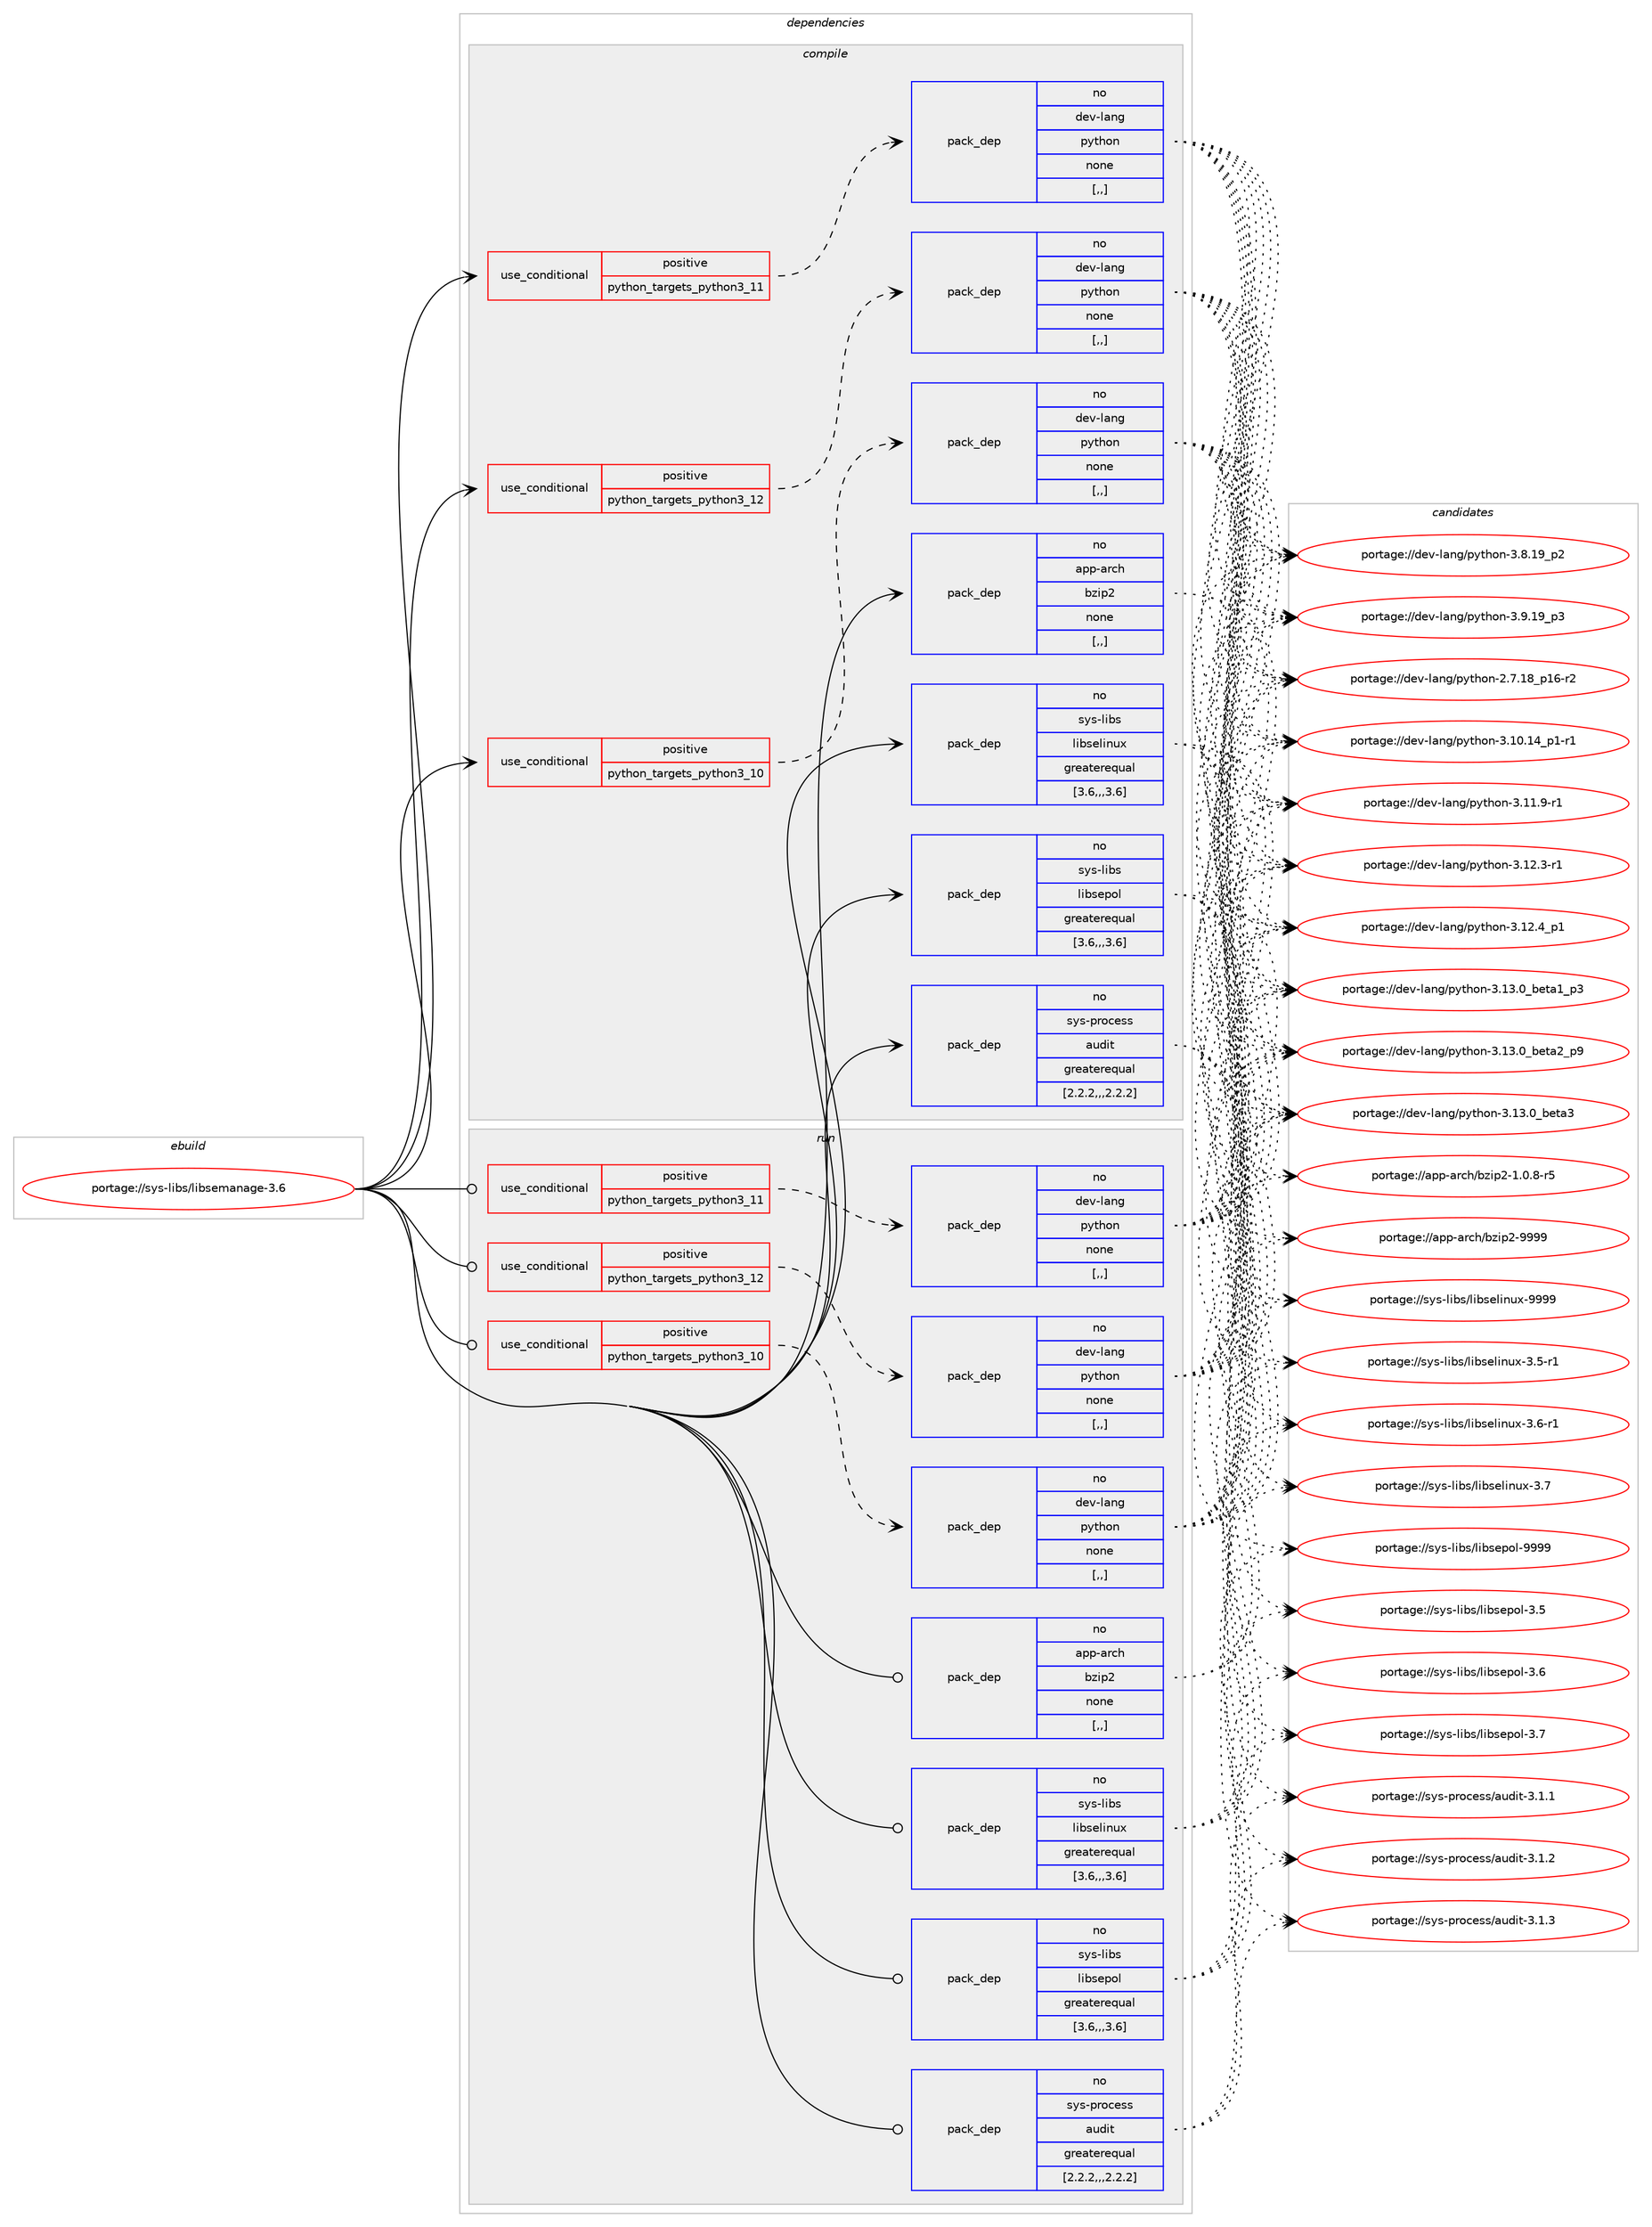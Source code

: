 digraph prolog {

# *************
# Graph options
# *************

newrank=true;
concentrate=true;
compound=true;
graph [rankdir=LR,fontname=Helvetica,fontsize=10,ranksep=1.5];#, ranksep=2.5, nodesep=0.2];
edge  [arrowhead=vee];
node  [fontname=Helvetica,fontsize=10];

# **********
# The ebuild
# **********

subgraph cluster_leftcol {
color=gray;
rank=same;
label=<<i>ebuild</i>>;
id [label="portage://sys-libs/libsemanage-3.6", color=red, width=4, href="../sys-libs/libsemanage-3.6.svg"];
}

# ****************
# The dependencies
# ****************

subgraph cluster_midcol {
color=gray;
label=<<i>dependencies</i>>;
subgraph cluster_compile {
fillcolor="#eeeeee";
style=filled;
label=<<i>compile</i>>;
subgraph cond114994 {
dependency431525 [label=<<TABLE BORDER="0" CELLBORDER="1" CELLSPACING="0" CELLPADDING="4"><TR><TD ROWSPAN="3" CELLPADDING="10">use_conditional</TD></TR><TR><TD>positive</TD></TR><TR><TD>python_targets_python3_10</TD></TR></TABLE>>, shape=none, color=red];
subgraph pack313606 {
dependency431526 [label=<<TABLE BORDER="0" CELLBORDER="1" CELLSPACING="0" CELLPADDING="4" WIDTH="220"><TR><TD ROWSPAN="6" CELLPADDING="30">pack_dep</TD></TR><TR><TD WIDTH="110">no</TD></TR><TR><TD>dev-lang</TD></TR><TR><TD>python</TD></TR><TR><TD>none</TD></TR><TR><TD>[,,]</TD></TR></TABLE>>, shape=none, color=blue];
}
dependency431525:e -> dependency431526:w [weight=20,style="dashed",arrowhead="vee"];
}
id:e -> dependency431525:w [weight=20,style="solid",arrowhead="vee"];
subgraph cond114995 {
dependency431527 [label=<<TABLE BORDER="0" CELLBORDER="1" CELLSPACING="0" CELLPADDING="4"><TR><TD ROWSPAN="3" CELLPADDING="10">use_conditional</TD></TR><TR><TD>positive</TD></TR><TR><TD>python_targets_python3_11</TD></TR></TABLE>>, shape=none, color=red];
subgraph pack313607 {
dependency431528 [label=<<TABLE BORDER="0" CELLBORDER="1" CELLSPACING="0" CELLPADDING="4" WIDTH="220"><TR><TD ROWSPAN="6" CELLPADDING="30">pack_dep</TD></TR><TR><TD WIDTH="110">no</TD></TR><TR><TD>dev-lang</TD></TR><TR><TD>python</TD></TR><TR><TD>none</TD></TR><TR><TD>[,,]</TD></TR></TABLE>>, shape=none, color=blue];
}
dependency431527:e -> dependency431528:w [weight=20,style="dashed",arrowhead="vee"];
}
id:e -> dependency431527:w [weight=20,style="solid",arrowhead="vee"];
subgraph cond114996 {
dependency431529 [label=<<TABLE BORDER="0" CELLBORDER="1" CELLSPACING="0" CELLPADDING="4"><TR><TD ROWSPAN="3" CELLPADDING="10">use_conditional</TD></TR><TR><TD>positive</TD></TR><TR><TD>python_targets_python3_12</TD></TR></TABLE>>, shape=none, color=red];
subgraph pack313608 {
dependency431530 [label=<<TABLE BORDER="0" CELLBORDER="1" CELLSPACING="0" CELLPADDING="4" WIDTH="220"><TR><TD ROWSPAN="6" CELLPADDING="30">pack_dep</TD></TR><TR><TD WIDTH="110">no</TD></TR><TR><TD>dev-lang</TD></TR><TR><TD>python</TD></TR><TR><TD>none</TD></TR><TR><TD>[,,]</TD></TR></TABLE>>, shape=none, color=blue];
}
dependency431529:e -> dependency431530:w [weight=20,style="dashed",arrowhead="vee"];
}
id:e -> dependency431529:w [weight=20,style="solid",arrowhead="vee"];
subgraph pack313609 {
dependency431531 [label=<<TABLE BORDER="0" CELLBORDER="1" CELLSPACING="0" CELLPADDING="4" WIDTH="220"><TR><TD ROWSPAN="6" CELLPADDING="30">pack_dep</TD></TR><TR><TD WIDTH="110">no</TD></TR><TR><TD>app-arch</TD></TR><TR><TD>bzip2</TD></TR><TR><TD>none</TD></TR><TR><TD>[,,]</TD></TR></TABLE>>, shape=none, color=blue];
}
id:e -> dependency431531:w [weight=20,style="solid",arrowhead="vee"];
subgraph pack313610 {
dependency431532 [label=<<TABLE BORDER="0" CELLBORDER="1" CELLSPACING="0" CELLPADDING="4" WIDTH="220"><TR><TD ROWSPAN="6" CELLPADDING="30">pack_dep</TD></TR><TR><TD WIDTH="110">no</TD></TR><TR><TD>sys-libs</TD></TR><TR><TD>libselinux</TD></TR><TR><TD>greaterequal</TD></TR><TR><TD>[3.6,,,3.6]</TD></TR></TABLE>>, shape=none, color=blue];
}
id:e -> dependency431532:w [weight=20,style="solid",arrowhead="vee"];
subgraph pack313611 {
dependency431533 [label=<<TABLE BORDER="0" CELLBORDER="1" CELLSPACING="0" CELLPADDING="4" WIDTH="220"><TR><TD ROWSPAN="6" CELLPADDING="30">pack_dep</TD></TR><TR><TD WIDTH="110">no</TD></TR><TR><TD>sys-libs</TD></TR><TR><TD>libsepol</TD></TR><TR><TD>greaterequal</TD></TR><TR><TD>[3.6,,,3.6]</TD></TR></TABLE>>, shape=none, color=blue];
}
id:e -> dependency431533:w [weight=20,style="solid",arrowhead="vee"];
subgraph pack313612 {
dependency431534 [label=<<TABLE BORDER="0" CELLBORDER="1" CELLSPACING="0" CELLPADDING="4" WIDTH="220"><TR><TD ROWSPAN="6" CELLPADDING="30">pack_dep</TD></TR><TR><TD WIDTH="110">no</TD></TR><TR><TD>sys-process</TD></TR><TR><TD>audit</TD></TR><TR><TD>greaterequal</TD></TR><TR><TD>[2.2.2,,,2.2.2]</TD></TR></TABLE>>, shape=none, color=blue];
}
id:e -> dependency431534:w [weight=20,style="solid",arrowhead="vee"];
}
subgraph cluster_compileandrun {
fillcolor="#eeeeee";
style=filled;
label=<<i>compile and run</i>>;
}
subgraph cluster_run {
fillcolor="#eeeeee";
style=filled;
label=<<i>run</i>>;
subgraph cond114997 {
dependency431535 [label=<<TABLE BORDER="0" CELLBORDER="1" CELLSPACING="0" CELLPADDING="4"><TR><TD ROWSPAN="3" CELLPADDING="10">use_conditional</TD></TR><TR><TD>positive</TD></TR><TR><TD>python_targets_python3_10</TD></TR></TABLE>>, shape=none, color=red];
subgraph pack313613 {
dependency431536 [label=<<TABLE BORDER="0" CELLBORDER="1" CELLSPACING="0" CELLPADDING="4" WIDTH="220"><TR><TD ROWSPAN="6" CELLPADDING="30">pack_dep</TD></TR><TR><TD WIDTH="110">no</TD></TR><TR><TD>dev-lang</TD></TR><TR><TD>python</TD></TR><TR><TD>none</TD></TR><TR><TD>[,,]</TD></TR></TABLE>>, shape=none, color=blue];
}
dependency431535:e -> dependency431536:w [weight=20,style="dashed",arrowhead="vee"];
}
id:e -> dependency431535:w [weight=20,style="solid",arrowhead="odot"];
subgraph cond114998 {
dependency431537 [label=<<TABLE BORDER="0" CELLBORDER="1" CELLSPACING="0" CELLPADDING="4"><TR><TD ROWSPAN="3" CELLPADDING="10">use_conditional</TD></TR><TR><TD>positive</TD></TR><TR><TD>python_targets_python3_11</TD></TR></TABLE>>, shape=none, color=red];
subgraph pack313614 {
dependency431538 [label=<<TABLE BORDER="0" CELLBORDER="1" CELLSPACING="0" CELLPADDING="4" WIDTH="220"><TR><TD ROWSPAN="6" CELLPADDING="30">pack_dep</TD></TR><TR><TD WIDTH="110">no</TD></TR><TR><TD>dev-lang</TD></TR><TR><TD>python</TD></TR><TR><TD>none</TD></TR><TR><TD>[,,]</TD></TR></TABLE>>, shape=none, color=blue];
}
dependency431537:e -> dependency431538:w [weight=20,style="dashed",arrowhead="vee"];
}
id:e -> dependency431537:w [weight=20,style="solid",arrowhead="odot"];
subgraph cond114999 {
dependency431539 [label=<<TABLE BORDER="0" CELLBORDER="1" CELLSPACING="0" CELLPADDING="4"><TR><TD ROWSPAN="3" CELLPADDING="10">use_conditional</TD></TR><TR><TD>positive</TD></TR><TR><TD>python_targets_python3_12</TD></TR></TABLE>>, shape=none, color=red];
subgraph pack313615 {
dependency431540 [label=<<TABLE BORDER="0" CELLBORDER="1" CELLSPACING="0" CELLPADDING="4" WIDTH="220"><TR><TD ROWSPAN="6" CELLPADDING="30">pack_dep</TD></TR><TR><TD WIDTH="110">no</TD></TR><TR><TD>dev-lang</TD></TR><TR><TD>python</TD></TR><TR><TD>none</TD></TR><TR><TD>[,,]</TD></TR></TABLE>>, shape=none, color=blue];
}
dependency431539:e -> dependency431540:w [weight=20,style="dashed",arrowhead="vee"];
}
id:e -> dependency431539:w [weight=20,style="solid",arrowhead="odot"];
subgraph pack313616 {
dependency431541 [label=<<TABLE BORDER="0" CELLBORDER="1" CELLSPACING="0" CELLPADDING="4" WIDTH="220"><TR><TD ROWSPAN="6" CELLPADDING="30">pack_dep</TD></TR><TR><TD WIDTH="110">no</TD></TR><TR><TD>app-arch</TD></TR><TR><TD>bzip2</TD></TR><TR><TD>none</TD></TR><TR><TD>[,,]</TD></TR></TABLE>>, shape=none, color=blue];
}
id:e -> dependency431541:w [weight=20,style="solid",arrowhead="odot"];
subgraph pack313617 {
dependency431542 [label=<<TABLE BORDER="0" CELLBORDER="1" CELLSPACING="0" CELLPADDING="4" WIDTH="220"><TR><TD ROWSPAN="6" CELLPADDING="30">pack_dep</TD></TR><TR><TD WIDTH="110">no</TD></TR><TR><TD>sys-libs</TD></TR><TR><TD>libselinux</TD></TR><TR><TD>greaterequal</TD></TR><TR><TD>[3.6,,,3.6]</TD></TR></TABLE>>, shape=none, color=blue];
}
id:e -> dependency431542:w [weight=20,style="solid",arrowhead="odot"];
subgraph pack313618 {
dependency431543 [label=<<TABLE BORDER="0" CELLBORDER="1" CELLSPACING="0" CELLPADDING="4" WIDTH="220"><TR><TD ROWSPAN="6" CELLPADDING="30">pack_dep</TD></TR><TR><TD WIDTH="110">no</TD></TR><TR><TD>sys-libs</TD></TR><TR><TD>libsepol</TD></TR><TR><TD>greaterequal</TD></TR><TR><TD>[3.6,,,3.6]</TD></TR></TABLE>>, shape=none, color=blue];
}
id:e -> dependency431543:w [weight=20,style="solid",arrowhead="odot"];
subgraph pack313619 {
dependency431544 [label=<<TABLE BORDER="0" CELLBORDER="1" CELLSPACING="0" CELLPADDING="4" WIDTH="220"><TR><TD ROWSPAN="6" CELLPADDING="30">pack_dep</TD></TR><TR><TD WIDTH="110">no</TD></TR><TR><TD>sys-process</TD></TR><TR><TD>audit</TD></TR><TR><TD>greaterequal</TD></TR><TR><TD>[2.2.2,,,2.2.2]</TD></TR></TABLE>>, shape=none, color=blue];
}
id:e -> dependency431544:w [weight=20,style="solid",arrowhead="odot"];
}
}

# **************
# The candidates
# **************

subgraph cluster_choices {
rank=same;
color=gray;
label=<<i>candidates</i>>;

subgraph choice313606 {
color=black;
nodesep=1;
choice100101118451089711010347112121116104111110455046554649569511249544511450 [label="portage://dev-lang/python-2.7.18_p16-r2", color=red, width=4,href="../dev-lang/python-2.7.18_p16-r2.svg"];
choice100101118451089711010347112121116104111110455146494846495295112494511449 [label="portage://dev-lang/python-3.10.14_p1-r1", color=red, width=4,href="../dev-lang/python-3.10.14_p1-r1.svg"];
choice100101118451089711010347112121116104111110455146494946574511449 [label="portage://dev-lang/python-3.11.9-r1", color=red, width=4,href="../dev-lang/python-3.11.9-r1.svg"];
choice100101118451089711010347112121116104111110455146495046514511449 [label="portage://dev-lang/python-3.12.3-r1", color=red, width=4,href="../dev-lang/python-3.12.3-r1.svg"];
choice100101118451089711010347112121116104111110455146495046529511249 [label="portage://dev-lang/python-3.12.4_p1", color=red, width=4,href="../dev-lang/python-3.12.4_p1.svg"];
choice10010111845108971101034711212111610411111045514649514648959810111697499511251 [label="portage://dev-lang/python-3.13.0_beta1_p3", color=red, width=4,href="../dev-lang/python-3.13.0_beta1_p3.svg"];
choice10010111845108971101034711212111610411111045514649514648959810111697509511257 [label="portage://dev-lang/python-3.13.0_beta2_p9", color=red, width=4,href="../dev-lang/python-3.13.0_beta2_p9.svg"];
choice1001011184510897110103471121211161041111104551464951464895981011169751 [label="portage://dev-lang/python-3.13.0_beta3", color=red, width=4,href="../dev-lang/python-3.13.0_beta3.svg"];
choice100101118451089711010347112121116104111110455146564649579511250 [label="portage://dev-lang/python-3.8.19_p2", color=red, width=4,href="../dev-lang/python-3.8.19_p2.svg"];
choice100101118451089711010347112121116104111110455146574649579511251 [label="portage://dev-lang/python-3.9.19_p3", color=red, width=4,href="../dev-lang/python-3.9.19_p3.svg"];
dependency431526:e -> choice100101118451089711010347112121116104111110455046554649569511249544511450:w [style=dotted,weight="100"];
dependency431526:e -> choice100101118451089711010347112121116104111110455146494846495295112494511449:w [style=dotted,weight="100"];
dependency431526:e -> choice100101118451089711010347112121116104111110455146494946574511449:w [style=dotted,weight="100"];
dependency431526:e -> choice100101118451089711010347112121116104111110455146495046514511449:w [style=dotted,weight="100"];
dependency431526:e -> choice100101118451089711010347112121116104111110455146495046529511249:w [style=dotted,weight="100"];
dependency431526:e -> choice10010111845108971101034711212111610411111045514649514648959810111697499511251:w [style=dotted,weight="100"];
dependency431526:e -> choice10010111845108971101034711212111610411111045514649514648959810111697509511257:w [style=dotted,weight="100"];
dependency431526:e -> choice1001011184510897110103471121211161041111104551464951464895981011169751:w [style=dotted,weight="100"];
dependency431526:e -> choice100101118451089711010347112121116104111110455146564649579511250:w [style=dotted,weight="100"];
dependency431526:e -> choice100101118451089711010347112121116104111110455146574649579511251:w [style=dotted,weight="100"];
}
subgraph choice313607 {
color=black;
nodesep=1;
choice100101118451089711010347112121116104111110455046554649569511249544511450 [label="portage://dev-lang/python-2.7.18_p16-r2", color=red, width=4,href="../dev-lang/python-2.7.18_p16-r2.svg"];
choice100101118451089711010347112121116104111110455146494846495295112494511449 [label="portage://dev-lang/python-3.10.14_p1-r1", color=red, width=4,href="../dev-lang/python-3.10.14_p1-r1.svg"];
choice100101118451089711010347112121116104111110455146494946574511449 [label="portage://dev-lang/python-3.11.9-r1", color=red, width=4,href="../dev-lang/python-3.11.9-r1.svg"];
choice100101118451089711010347112121116104111110455146495046514511449 [label="portage://dev-lang/python-3.12.3-r1", color=red, width=4,href="../dev-lang/python-3.12.3-r1.svg"];
choice100101118451089711010347112121116104111110455146495046529511249 [label="portage://dev-lang/python-3.12.4_p1", color=red, width=4,href="../dev-lang/python-3.12.4_p1.svg"];
choice10010111845108971101034711212111610411111045514649514648959810111697499511251 [label="portage://dev-lang/python-3.13.0_beta1_p3", color=red, width=4,href="../dev-lang/python-3.13.0_beta1_p3.svg"];
choice10010111845108971101034711212111610411111045514649514648959810111697509511257 [label="portage://dev-lang/python-3.13.0_beta2_p9", color=red, width=4,href="../dev-lang/python-3.13.0_beta2_p9.svg"];
choice1001011184510897110103471121211161041111104551464951464895981011169751 [label="portage://dev-lang/python-3.13.0_beta3", color=red, width=4,href="../dev-lang/python-3.13.0_beta3.svg"];
choice100101118451089711010347112121116104111110455146564649579511250 [label="portage://dev-lang/python-3.8.19_p2", color=red, width=4,href="../dev-lang/python-3.8.19_p2.svg"];
choice100101118451089711010347112121116104111110455146574649579511251 [label="portage://dev-lang/python-3.9.19_p3", color=red, width=4,href="../dev-lang/python-3.9.19_p3.svg"];
dependency431528:e -> choice100101118451089711010347112121116104111110455046554649569511249544511450:w [style=dotted,weight="100"];
dependency431528:e -> choice100101118451089711010347112121116104111110455146494846495295112494511449:w [style=dotted,weight="100"];
dependency431528:e -> choice100101118451089711010347112121116104111110455146494946574511449:w [style=dotted,weight="100"];
dependency431528:e -> choice100101118451089711010347112121116104111110455146495046514511449:w [style=dotted,weight="100"];
dependency431528:e -> choice100101118451089711010347112121116104111110455146495046529511249:w [style=dotted,weight="100"];
dependency431528:e -> choice10010111845108971101034711212111610411111045514649514648959810111697499511251:w [style=dotted,weight="100"];
dependency431528:e -> choice10010111845108971101034711212111610411111045514649514648959810111697509511257:w [style=dotted,weight="100"];
dependency431528:e -> choice1001011184510897110103471121211161041111104551464951464895981011169751:w [style=dotted,weight="100"];
dependency431528:e -> choice100101118451089711010347112121116104111110455146564649579511250:w [style=dotted,weight="100"];
dependency431528:e -> choice100101118451089711010347112121116104111110455146574649579511251:w [style=dotted,weight="100"];
}
subgraph choice313608 {
color=black;
nodesep=1;
choice100101118451089711010347112121116104111110455046554649569511249544511450 [label="portage://dev-lang/python-2.7.18_p16-r2", color=red, width=4,href="../dev-lang/python-2.7.18_p16-r2.svg"];
choice100101118451089711010347112121116104111110455146494846495295112494511449 [label="portage://dev-lang/python-3.10.14_p1-r1", color=red, width=4,href="../dev-lang/python-3.10.14_p1-r1.svg"];
choice100101118451089711010347112121116104111110455146494946574511449 [label="portage://dev-lang/python-3.11.9-r1", color=red, width=4,href="../dev-lang/python-3.11.9-r1.svg"];
choice100101118451089711010347112121116104111110455146495046514511449 [label="portage://dev-lang/python-3.12.3-r1", color=red, width=4,href="../dev-lang/python-3.12.3-r1.svg"];
choice100101118451089711010347112121116104111110455146495046529511249 [label="portage://dev-lang/python-3.12.4_p1", color=red, width=4,href="../dev-lang/python-3.12.4_p1.svg"];
choice10010111845108971101034711212111610411111045514649514648959810111697499511251 [label="portage://dev-lang/python-3.13.0_beta1_p3", color=red, width=4,href="../dev-lang/python-3.13.0_beta1_p3.svg"];
choice10010111845108971101034711212111610411111045514649514648959810111697509511257 [label="portage://dev-lang/python-3.13.0_beta2_p9", color=red, width=4,href="../dev-lang/python-3.13.0_beta2_p9.svg"];
choice1001011184510897110103471121211161041111104551464951464895981011169751 [label="portage://dev-lang/python-3.13.0_beta3", color=red, width=4,href="../dev-lang/python-3.13.0_beta3.svg"];
choice100101118451089711010347112121116104111110455146564649579511250 [label="portage://dev-lang/python-3.8.19_p2", color=red, width=4,href="../dev-lang/python-3.8.19_p2.svg"];
choice100101118451089711010347112121116104111110455146574649579511251 [label="portage://dev-lang/python-3.9.19_p3", color=red, width=4,href="../dev-lang/python-3.9.19_p3.svg"];
dependency431530:e -> choice100101118451089711010347112121116104111110455046554649569511249544511450:w [style=dotted,weight="100"];
dependency431530:e -> choice100101118451089711010347112121116104111110455146494846495295112494511449:w [style=dotted,weight="100"];
dependency431530:e -> choice100101118451089711010347112121116104111110455146494946574511449:w [style=dotted,weight="100"];
dependency431530:e -> choice100101118451089711010347112121116104111110455146495046514511449:w [style=dotted,weight="100"];
dependency431530:e -> choice100101118451089711010347112121116104111110455146495046529511249:w [style=dotted,weight="100"];
dependency431530:e -> choice10010111845108971101034711212111610411111045514649514648959810111697499511251:w [style=dotted,weight="100"];
dependency431530:e -> choice10010111845108971101034711212111610411111045514649514648959810111697509511257:w [style=dotted,weight="100"];
dependency431530:e -> choice1001011184510897110103471121211161041111104551464951464895981011169751:w [style=dotted,weight="100"];
dependency431530:e -> choice100101118451089711010347112121116104111110455146564649579511250:w [style=dotted,weight="100"];
dependency431530:e -> choice100101118451089711010347112121116104111110455146574649579511251:w [style=dotted,weight="100"];
}
subgraph choice313609 {
color=black;
nodesep=1;
choice971121124597114991044798122105112504549464846564511453 [label="portage://app-arch/bzip2-1.0.8-r5", color=red, width=4,href="../app-arch/bzip2-1.0.8-r5.svg"];
choice971121124597114991044798122105112504557575757 [label="portage://app-arch/bzip2-9999", color=red, width=4,href="../app-arch/bzip2-9999.svg"];
dependency431531:e -> choice971121124597114991044798122105112504549464846564511453:w [style=dotted,weight="100"];
dependency431531:e -> choice971121124597114991044798122105112504557575757:w [style=dotted,weight="100"];
}
subgraph choice313610 {
color=black;
nodesep=1;
choice11512111545108105981154710810598115101108105110117120455146534511449 [label="portage://sys-libs/libselinux-3.5-r1", color=red, width=4,href="../sys-libs/libselinux-3.5-r1.svg"];
choice11512111545108105981154710810598115101108105110117120455146544511449 [label="portage://sys-libs/libselinux-3.6-r1", color=red, width=4,href="../sys-libs/libselinux-3.6-r1.svg"];
choice1151211154510810598115471081059811510110810511011712045514655 [label="portage://sys-libs/libselinux-3.7", color=red, width=4,href="../sys-libs/libselinux-3.7.svg"];
choice115121115451081059811547108105981151011081051101171204557575757 [label="portage://sys-libs/libselinux-9999", color=red, width=4,href="../sys-libs/libselinux-9999.svg"];
dependency431532:e -> choice11512111545108105981154710810598115101108105110117120455146534511449:w [style=dotted,weight="100"];
dependency431532:e -> choice11512111545108105981154710810598115101108105110117120455146544511449:w [style=dotted,weight="100"];
dependency431532:e -> choice1151211154510810598115471081059811510110810511011712045514655:w [style=dotted,weight="100"];
dependency431532:e -> choice115121115451081059811547108105981151011081051101171204557575757:w [style=dotted,weight="100"];
}
subgraph choice313611 {
color=black;
nodesep=1;
choice1151211154510810598115471081059811510111211110845514653 [label="portage://sys-libs/libsepol-3.5", color=red, width=4,href="../sys-libs/libsepol-3.5.svg"];
choice1151211154510810598115471081059811510111211110845514654 [label="portage://sys-libs/libsepol-3.6", color=red, width=4,href="../sys-libs/libsepol-3.6.svg"];
choice1151211154510810598115471081059811510111211110845514655 [label="portage://sys-libs/libsepol-3.7", color=red, width=4,href="../sys-libs/libsepol-3.7.svg"];
choice115121115451081059811547108105981151011121111084557575757 [label="portage://sys-libs/libsepol-9999", color=red, width=4,href="../sys-libs/libsepol-9999.svg"];
dependency431533:e -> choice1151211154510810598115471081059811510111211110845514653:w [style=dotted,weight="100"];
dependency431533:e -> choice1151211154510810598115471081059811510111211110845514654:w [style=dotted,weight="100"];
dependency431533:e -> choice1151211154510810598115471081059811510111211110845514655:w [style=dotted,weight="100"];
dependency431533:e -> choice115121115451081059811547108105981151011121111084557575757:w [style=dotted,weight="100"];
}
subgraph choice313612 {
color=black;
nodesep=1;
choice11512111545112114111991011151154797117100105116455146494649 [label="portage://sys-process/audit-3.1.1", color=red, width=4,href="../sys-process/audit-3.1.1.svg"];
choice11512111545112114111991011151154797117100105116455146494650 [label="portage://sys-process/audit-3.1.2", color=red, width=4,href="../sys-process/audit-3.1.2.svg"];
choice11512111545112114111991011151154797117100105116455146494651 [label="portage://sys-process/audit-3.1.3", color=red, width=4,href="../sys-process/audit-3.1.3.svg"];
dependency431534:e -> choice11512111545112114111991011151154797117100105116455146494649:w [style=dotted,weight="100"];
dependency431534:e -> choice11512111545112114111991011151154797117100105116455146494650:w [style=dotted,weight="100"];
dependency431534:e -> choice11512111545112114111991011151154797117100105116455146494651:w [style=dotted,weight="100"];
}
subgraph choice313613 {
color=black;
nodesep=1;
choice100101118451089711010347112121116104111110455046554649569511249544511450 [label="portage://dev-lang/python-2.7.18_p16-r2", color=red, width=4,href="../dev-lang/python-2.7.18_p16-r2.svg"];
choice100101118451089711010347112121116104111110455146494846495295112494511449 [label="portage://dev-lang/python-3.10.14_p1-r1", color=red, width=4,href="../dev-lang/python-3.10.14_p1-r1.svg"];
choice100101118451089711010347112121116104111110455146494946574511449 [label="portage://dev-lang/python-3.11.9-r1", color=red, width=4,href="../dev-lang/python-3.11.9-r1.svg"];
choice100101118451089711010347112121116104111110455146495046514511449 [label="portage://dev-lang/python-3.12.3-r1", color=red, width=4,href="../dev-lang/python-3.12.3-r1.svg"];
choice100101118451089711010347112121116104111110455146495046529511249 [label="portage://dev-lang/python-3.12.4_p1", color=red, width=4,href="../dev-lang/python-3.12.4_p1.svg"];
choice10010111845108971101034711212111610411111045514649514648959810111697499511251 [label="portage://dev-lang/python-3.13.0_beta1_p3", color=red, width=4,href="../dev-lang/python-3.13.0_beta1_p3.svg"];
choice10010111845108971101034711212111610411111045514649514648959810111697509511257 [label="portage://dev-lang/python-3.13.0_beta2_p9", color=red, width=4,href="../dev-lang/python-3.13.0_beta2_p9.svg"];
choice1001011184510897110103471121211161041111104551464951464895981011169751 [label="portage://dev-lang/python-3.13.0_beta3", color=red, width=4,href="../dev-lang/python-3.13.0_beta3.svg"];
choice100101118451089711010347112121116104111110455146564649579511250 [label="portage://dev-lang/python-3.8.19_p2", color=red, width=4,href="../dev-lang/python-3.8.19_p2.svg"];
choice100101118451089711010347112121116104111110455146574649579511251 [label="portage://dev-lang/python-3.9.19_p3", color=red, width=4,href="../dev-lang/python-3.9.19_p3.svg"];
dependency431536:e -> choice100101118451089711010347112121116104111110455046554649569511249544511450:w [style=dotted,weight="100"];
dependency431536:e -> choice100101118451089711010347112121116104111110455146494846495295112494511449:w [style=dotted,weight="100"];
dependency431536:e -> choice100101118451089711010347112121116104111110455146494946574511449:w [style=dotted,weight="100"];
dependency431536:e -> choice100101118451089711010347112121116104111110455146495046514511449:w [style=dotted,weight="100"];
dependency431536:e -> choice100101118451089711010347112121116104111110455146495046529511249:w [style=dotted,weight="100"];
dependency431536:e -> choice10010111845108971101034711212111610411111045514649514648959810111697499511251:w [style=dotted,weight="100"];
dependency431536:e -> choice10010111845108971101034711212111610411111045514649514648959810111697509511257:w [style=dotted,weight="100"];
dependency431536:e -> choice1001011184510897110103471121211161041111104551464951464895981011169751:w [style=dotted,weight="100"];
dependency431536:e -> choice100101118451089711010347112121116104111110455146564649579511250:w [style=dotted,weight="100"];
dependency431536:e -> choice100101118451089711010347112121116104111110455146574649579511251:w [style=dotted,weight="100"];
}
subgraph choice313614 {
color=black;
nodesep=1;
choice100101118451089711010347112121116104111110455046554649569511249544511450 [label="portage://dev-lang/python-2.7.18_p16-r2", color=red, width=4,href="../dev-lang/python-2.7.18_p16-r2.svg"];
choice100101118451089711010347112121116104111110455146494846495295112494511449 [label="portage://dev-lang/python-3.10.14_p1-r1", color=red, width=4,href="../dev-lang/python-3.10.14_p1-r1.svg"];
choice100101118451089711010347112121116104111110455146494946574511449 [label="portage://dev-lang/python-3.11.9-r1", color=red, width=4,href="../dev-lang/python-3.11.9-r1.svg"];
choice100101118451089711010347112121116104111110455146495046514511449 [label="portage://dev-lang/python-3.12.3-r1", color=red, width=4,href="../dev-lang/python-3.12.3-r1.svg"];
choice100101118451089711010347112121116104111110455146495046529511249 [label="portage://dev-lang/python-3.12.4_p1", color=red, width=4,href="../dev-lang/python-3.12.4_p1.svg"];
choice10010111845108971101034711212111610411111045514649514648959810111697499511251 [label="portage://dev-lang/python-3.13.0_beta1_p3", color=red, width=4,href="../dev-lang/python-3.13.0_beta1_p3.svg"];
choice10010111845108971101034711212111610411111045514649514648959810111697509511257 [label="portage://dev-lang/python-3.13.0_beta2_p9", color=red, width=4,href="../dev-lang/python-3.13.0_beta2_p9.svg"];
choice1001011184510897110103471121211161041111104551464951464895981011169751 [label="portage://dev-lang/python-3.13.0_beta3", color=red, width=4,href="../dev-lang/python-3.13.0_beta3.svg"];
choice100101118451089711010347112121116104111110455146564649579511250 [label="portage://dev-lang/python-3.8.19_p2", color=red, width=4,href="../dev-lang/python-3.8.19_p2.svg"];
choice100101118451089711010347112121116104111110455146574649579511251 [label="portage://dev-lang/python-3.9.19_p3", color=red, width=4,href="../dev-lang/python-3.9.19_p3.svg"];
dependency431538:e -> choice100101118451089711010347112121116104111110455046554649569511249544511450:w [style=dotted,weight="100"];
dependency431538:e -> choice100101118451089711010347112121116104111110455146494846495295112494511449:w [style=dotted,weight="100"];
dependency431538:e -> choice100101118451089711010347112121116104111110455146494946574511449:w [style=dotted,weight="100"];
dependency431538:e -> choice100101118451089711010347112121116104111110455146495046514511449:w [style=dotted,weight="100"];
dependency431538:e -> choice100101118451089711010347112121116104111110455146495046529511249:w [style=dotted,weight="100"];
dependency431538:e -> choice10010111845108971101034711212111610411111045514649514648959810111697499511251:w [style=dotted,weight="100"];
dependency431538:e -> choice10010111845108971101034711212111610411111045514649514648959810111697509511257:w [style=dotted,weight="100"];
dependency431538:e -> choice1001011184510897110103471121211161041111104551464951464895981011169751:w [style=dotted,weight="100"];
dependency431538:e -> choice100101118451089711010347112121116104111110455146564649579511250:w [style=dotted,weight="100"];
dependency431538:e -> choice100101118451089711010347112121116104111110455146574649579511251:w [style=dotted,weight="100"];
}
subgraph choice313615 {
color=black;
nodesep=1;
choice100101118451089711010347112121116104111110455046554649569511249544511450 [label="portage://dev-lang/python-2.7.18_p16-r2", color=red, width=4,href="../dev-lang/python-2.7.18_p16-r2.svg"];
choice100101118451089711010347112121116104111110455146494846495295112494511449 [label="portage://dev-lang/python-3.10.14_p1-r1", color=red, width=4,href="../dev-lang/python-3.10.14_p1-r1.svg"];
choice100101118451089711010347112121116104111110455146494946574511449 [label="portage://dev-lang/python-3.11.9-r1", color=red, width=4,href="../dev-lang/python-3.11.9-r1.svg"];
choice100101118451089711010347112121116104111110455146495046514511449 [label="portage://dev-lang/python-3.12.3-r1", color=red, width=4,href="../dev-lang/python-3.12.3-r1.svg"];
choice100101118451089711010347112121116104111110455146495046529511249 [label="portage://dev-lang/python-3.12.4_p1", color=red, width=4,href="../dev-lang/python-3.12.4_p1.svg"];
choice10010111845108971101034711212111610411111045514649514648959810111697499511251 [label="portage://dev-lang/python-3.13.0_beta1_p3", color=red, width=4,href="../dev-lang/python-3.13.0_beta1_p3.svg"];
choice10010111845108971101034711212111610411111045514649514648959810111697509511257 [label="portage://dev-lang/python-3.13.0_beta2_p9", color=red, width=4,href="../dev-lang/python-3.13.0_beta2_p9.svg"];
choice1001011184510897110103471121211161041111104551464951464895981011169751 [label="portage://dev-lang/python-3.13.0_beta3", color=red, width=4,href="../dev-lang/python-3.13.0_beta3.svg"];
choice100101118451089711010347112121116104111110455146564649579511250 [label="portage://dev-lang/python-3.8.19_p2", color=red, width=4,href="../dev-lang/python-3.8.19_p2.svg"];
choice100101118451089711010347112121116104111110455146574649579511251 [label="portage://dev-lang/python-3.9.19_p3", color=red, width=4,href="../dev-lang/python-3.9.19_p3.svg"];
dependency431540:e -> choice100101118451089711010347112121116104111110455046554649569511249544511450:w [style=dotted,weight="100"];
dependency431540:e -> choice100101118451089711010347112121116104111110455146494846495295112494511449:w [style=dotted,weight="100"];
dependency431540:e -> choice100101118451089711010347112121116104111110455146494946574511449:w [style=dotted,weight="100"];
dependency431540:e -> choice100101118451089711010347112121116104111110455146495046514511449:w [style=dotted,weight="100"];
dependency431540:e -> choice100101118451089711010347112121116104111110455146495046529511249:w [style=dotted,weight="100"];
dependency431540:e -> choice10010111845108971101034711212111610411111045514649514648959810111697499511251:w [style=dotted,weight="100"];
dependency431540:e -> choice10010111845108971101034711212111610411111045514649514648959810111697509511257:w [style=dotted,weight="100"];
dependency431540:e -> choice1001011184510897110103471121211161041111104551464951464895981011169751:w [style=dotted,weight="100"];
dependency431540:e -> choice100101118451089711010347112121116104111110455146564649579511250:w [style=dotted,weight="100"];
dependency431540:e -> choice100101118451089711010347112121116104111110455146574649579511251:w [style=dotted,weight="100"];
}
subgraph choice313616 {
color=black;
nodesep=1;
choice971121124597114991044798122105112504549464846564511453 [label="portage://app-arch/bzip2-1.0.8-r5", color=red, width=4,href="../app-arch/bzip2-1.0.8-r5.svg"];
choice971121124597114991044798122105112504557575757 [label="portage://app-arch/bzip2-9999", color=red, width=4,href="../app-arch/bzip2-9999.svg"];
dependency431541:e -> choice971121124597114991044798122105112504549464846564511453:w [style=dotted,weight="100"];
dependency431541:e -> choice971121124597114991044798122105112504557575757:w [style=dotted,weight="100"];
}
subgraph choice313617 {
color=black;
nodesep=1;
choice11512111545108105981154710810598115101108105110117120455146534511449 [label="portage://sys-libs/libselinux-3.5-r1", color=red, width=4,href="../sys-libs/libselinux-3.5-r1.svg"];
choice11512111545108105981154710810598115101108105110117120455146544511449 [label="portage://sys-libs/libselinux-3.6-r1", color=red, width=4,href="../sys-libs/libselinux-3.6-r1.svg"];
choice1151211154510810598115471081059811510110810511011712045514655 [label="portage://sys-libs/libselinux-3.7", color=red, width=4,href="../sys-libs/libselinux-3.7.svg"];
choice115121115451081059811547108105981151011081051101171204557575757 [label="portage://sys-libs/libselinux-9999", color=red, width=4,href="../sys-libs/libselinux-9999.svg"];
dependency431542:e -> choice11512111545108105981154710810598115101108105110117120455146534511449:w [style=dotted,weight="100"];
dependency431542:e -> choice11512111545108105981154710810598115101108105110117120455146544511449:w [style=dotted,weight="100"];
dependency431542:e -> choice1151211154510810598115471081059811510110810511011712045514655:w [style=dotted,weight="100"];
dependency431542:e -> choice115121115451081059811547108105981151011081051101171204557575757:w [style=dotted,weight="100"];
}
subgraph choice313618 {
color=black;
nodesep=1;
choice1151211154510810598115471081059811510111211110845514653 [label="portage://sys-libs/libsepol-3.5", color=red, width=4,href="../sys-libs/libsepol-3.5.svg"];
choice1151211154510810598115471081059811510111211110845514654 [label="portage://sys-libs/libsepol-3.6", color=red, width=4,href="../sys-libs/libsepol-3.6.svg"];
choice1151211154510810598115471081059811510111211110845514655 [label="portage://sys-libs/libsepol-3.7", color=red, width=4,href="../sys-libs/libsepol-3.7.svg"];
choice115121115451081059811547108105981151011121111084557575757 [label="portage://sys-libs/libsepol-9999", color=red, width=4,href="../sys-libs/libsepol-9999.svg"];
dependency431543:e -> choice1151211154510810598115471081059811510111211110845514653:w [style=dotted,weight="100"];
dependency431543:e -> choice1151211154510810598115471081059811510111211110845514654:w [style=dotted,weight="100"];
dependency431543:e -> choice1151211154510810598115471081059811510111211110845514655:w [style=dotted,weight="100"];
dependency431543:e -> choice115121115451081059811547108105981151011121111084557575757:w [style=dotted,weight="100"];
}
subgraph choice313619 {
color=black;
nodesep=1;
choice11512111545112114111991011151154797117100105116455146494649 [label="portage://sys-process/audit-3.1.1", color=red, width=4,href="../sys-process/audit-3.1.1.svg"];
choice11512111545112114111991011151154797117100105116455146494650 [label="portage://sys-process/audit-3.1.2", color=red, width=4,href="../sys-process/audit-3.1.2.svg"];
choice11512111545112114111991011151154797117100105116455146494651 [label="portage://sys-process/audit-3.1.3", color=red, width=4,href="../sys-process/audit-3.1.3.svg"];
dependency431544:e -> choice11512111545112114111991011151154797117100105116455146494649:w [style=dotted,weight="100"];
dependency431544:e -> choice11512111545112114111991011151154797117100105116455146494650:w [style=dotted,weight="100"];
dependency431544:e -> choice11512111545112114111991011151154797117100105116455146494651:w [style=dotted,weight="100"];
}
}

}
